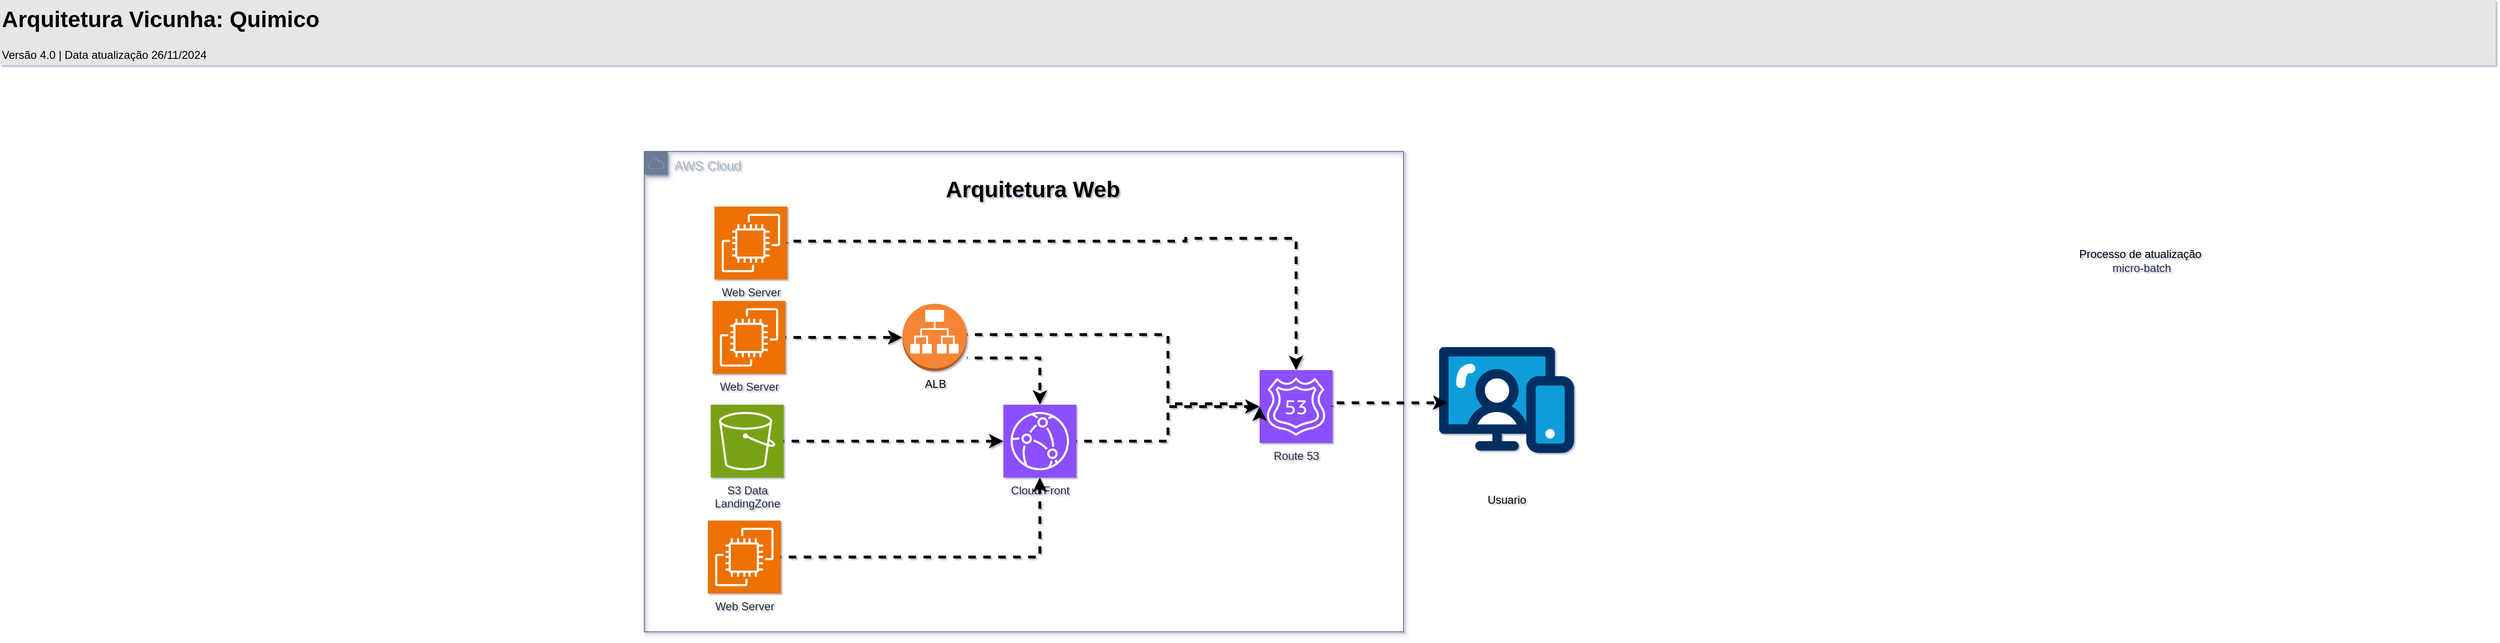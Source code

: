 <mxfile version="26.2.9">
  <diagram id="uIc7WPN1v9Q1WBNqN6XO" name="Desenho Quimico">
    <mxGraphModel dx="2147" dy="756" grid="0" gridSize="10" guides="0" tooltips="1" connect="1" arrows="1" fold="1" page="0" pageScale="1" pageWidth="827" pageHeight="1169" background="none" math="0" shadow="1">
      <root>
        <mxCell id="0" />
        <mxCell id="1" parent="0" />
        <mxCell id="UJQo87XyICyRyoMW6xQr-10" value="&lt;font style=&quot;font-size: 14px;&quot;&gt;AWS Cloud&lt;/font&gt;" style="sketch=0;outlineConnect=0;gradientColor=none;html=1;whiteSpace=wrap;fontSize=12;fontStyle=0;shape=mxgraph.aws4.group;grIcon=mxgraph.aws4.group_aws_cloud;strokeColor=#6C7B96;fillColor=none;verticalAlign=top;align=left;spacingLeft=30;fontColor=#AAB7B8;dashed=0;shadow=1;" parent="1" vertex="1">
          <mxGeometry x="423" y="507" width="812" height="514" as="geometry" />
        </mxCell>
        <mxCell id="FrljeP56To3AKq9kFVUU-446" value="&lt;h1 style=&quot;margin-top: 0px;&quot;&gt;Arquitetura Vicunha: Quimico&lt;/h1&gt;&lt;p&gt;Versão 4.0 | Data atualização 26/11/2024&lt;/p&gt;" style="text;html=1;whiteSpace=wrap;overflow=hidden;rounded=0;fillColor=#E6E6E6;" parent="1" vertex="1">
          <mxGeometry x="-266" y="345" width="2669" height="70" as="geometry" />
        </mxCell>
        <mxCell id="NeRICgQKPe0UtVJyi_cE-41" value="S3 Data&lt;div&gt;LandingZone&lt;/div&gt;" style="sketch=0;points=[[0,0,0],[0.25,0,0],[0.5,0,0],[0.75,0,0],[1,0,0],[0,1,0],[0.25,1,0],[0.5,1,0],[0.75,1,0],[1,1,0],[0,0.25,0],[0,0.5,0],[0,0.75,0],[1,0.25,0],[1,0.5,0],[1,0.75,0]];outlineConnect=0;fontColor=#232F3E;fillColor=#7AA116;strokeColor=#ffffff;dashed=0;verticalLabelPosition=bottom;verticalAlign=top;align=center;html=1;fontSize=12;fontStyle=0;aspect=fixed;shape=mxgraph.aws4.resourceIcon;resIcon=mxgraph.aws4.s3;container=0;" parent="1" vertex="1">
          <mxGeometry x="494" y="778" width="78" height="78" as="geometry" />
        </mxCell>
        <mxCell id="NeRICgQKPe0UtVJyi_cE-75" value="&lt;h1 style=&quot;margin-top: 0px;&quot;&gt;&lt;span style=&quot;background-color: transparent; color: light-dark(rgb(0, 0, 0), rgb(255, 255, 255));&quot;&gt;Arquitetura Web&lt;/span&gt;&lt;span style=&quot;background-color: transparent; color: light-dark(rgb(0, 0, 0), rgb(255, 255, 255)); font-size: 12px; font-weight: normal;&quot;&gt;&amp;nbsp;&amp;nbsp;&lt;/span&gt;&lt;/h1&gt;" style="text;html=1;whiteSpace=wrap;overflow=hidden;rounded=0;align=center;" parent="1" vertex="1">
          <mxGeometry x="687" y="527" width="310" height="44" as="geometry" />
        </mxCell>
        <mxCell id="pH5_PzXkhRDUpv1q4s1h-9" value="Processo de atualização&amp;nbsp;&lt;h1 style=&quot;-webkit-font-smoothing: antialiased; box-sizing: border-box; margin: 0px; font-size: var(--font-size-h1); line-height: var(--line-height-h1); color: rgb(33, 46, 75); font-family: var(--font-family-secondary); font-weight: var(--font-weight-bold); min-height: var(--safari-clamp-fix); text-wrap-mode: wrap;&quot; class=&quot;BlogPost__title&quot;&gt;micro-batch&lt;/h1&gt;" style="text;html=1;align=center;verticalAlign=middle;resizable=0;points=[];autosize=1;strokeColor=none;fillColor=none;" parent="1" vertex="1">
          <mxGeometry x="1948" y="603" width="152" height="41" as="geometry" />
        </mxCell>
        <mxCell id="R2VFLYji6UK1Bn6Bdxjs-1" value="Web Server" style="sketch=0;points=[[0,0,0],[0.25,0,0],[0.5,0,0],[0.75,0,0],[1,0,0],[0,1,0],[0.25,1,0],[0.5,1,0],[0.75,1,0],[1,1,0],[0,0.25,0],[0,0.5,0],[0,0.75,0],[1,0.25,0],[1,0.5,0],[1,0.75,0]];outlineConnect=0;fontColor=#232F3E;fillColor=#ED7100;strokeColor=#ffffff;dashed=0;verticalLabelPosition=bottom;verticalAlign=top;align=center;html=1;fontSize=12;fontStyle=0;aspect=fixed;shape=mxgraph.aws4.resourceIcon;resIcon=mxgraph.aws4.ec2;" vertex="1" parent="1">
          <mxGeometry x="498" y="566" width="78" height="78" as="geometry" />
        </mxCell>
        <mxCell id="R2VFLYji6UK1Bn6Bdxjs-2" value="ALB" style="outlineConnect=0;dashed=0;verticalLabelPosition=bottom;verticalAlign=top;align=center;html=1;shape=mxgraph.aws3.application_load_balancer;fillColor=#F58534;gradientColor=none;" vertex="1" parent="1">
          <mxGeometry x="699" y="670" width="69" height="72" as="geometry" />
        </mxCell>
        <mxCell id="R2VFLYji6UK1Bn6Bdxjs-3" value="Route 53" style="sketch=0;points=[[0,0,0],[0.25,0,0],[0.5,0,0],[0.75,0,0],[1,0,0],[0,1,0],[0.25,1,0],[0.5,1,0],[0.75,1,0],[1,1,0],[0,0.25,0],[0,0.5,0],[0,0.75,0],[1,0.25,0],[1,0.5,0],[1,0.75,0]];outlineConnect=0;fontColor=#232F3E;fillColor=#8C4FFF;strokeColor=#ffffff;dashed=0;verticalLabelPosition=bottom;verticalAlign=top;align=center;html=1;fontSize=12;fontStyle=0;aspect=fixed;shape=mxgraph.aws4.resourceIcon;resIcon=mxgraph.aws4.route_53;" vertex="1" parent="1">
          <mxGeometry x="1081" y="741" width="78" height="78" as="geometry" />
        </mxCell>
        <mxCell id="R2VFLYji6UK1Bn6Bdxjs-4" value="Cloud Front" style="sketch=0;points=[[0,0,0],[0.25,0,0],[0.5,0,0],[0.75,0,0],[1,0,0],[0,1,0],[0.25,1,0],[0.5,1,0],[0.75,1,0],[1,1,0],[0,0.25,0],[0,0.5,0],[0,0.75,0],[1,0.25,0],[1,0.5,0],[1,0.75,0]];outlineConnect=0;fontColor=#232F3E;fillColor=#8C4FFF;strokeColor=#ffffff;dashed=0;verticalLabelPosition=bottom;verticalAlign=top;align=center;html=1;fontSize=12;fontStyle=0;aspect=fixed;shape=mxgraph.aws4.resourceIcon;resIcon=mxgraph.aws4.cloudfront;" vertex="1" parent="1">
          <mxGeometry x="807" y="778" width="78" height="78" as="geometry" />
        </mxCell>
        <mxCell id="R2VFLYji6UK1Bn6Bdxjs-5" style="edgeStyle=orthogonalEdgeStyle;rounded=0;orthogonalLoop=0;jettySize=auto;html=1;fixDash=0;metaEdit=0;ignoreEdge=0;flowAnimation=1;endSize=6;strokeWidth=3;" edge="1" parent="1" source="NeRICgQKPe0UtVJyi_cE-41" target="R2VFLYji6UK1Bn6Bdxjs-4">
          <mxGeometry relative="1" as="geometry">
            <mxPoint x="639" y="928" as="sourcePoint" />
            <mxPoint x="816" y="928" as="targetPoint" />
          </mxGeometry>
        </mxCell>
        <mxCell id="R2VFLYji6UK1Bn6Bdxjs-6" style="edgeStyle=orthogonalEdgeStyle;rounded=0;orthogonalLoop=0;jettySize=auto;html=1;fixDash=0;metaEdit=0;ignoreEdge=0;flowAnimation=1;endSize=6;strokeWidth=3;exitX=1;exitY=0.5;exitDx=0;exitDy=0;exitPerimeter=0;entryX=0;entryY=0.5;entryDx=0;entryDy=0;entryPerimeter=0;" edge="1" parent="1" source="R2VFLYji6UK1Bn6Bdxjs-4" target="R2VFLYji6UK1Bn6Bdxjs-3">
          <mxGeometry relative="1" as="geometry">
            <mxPoint x="1009" y="921" as="sourcePoint" />
            <mxPoint x="1268" y="922" as="targetPoint" />
          </mxGeometry>
        </mxCell>
        <mxCell id="R2VFLYji6UK1Bn6Bdxjs-7" style="edgeStyle=orthogonalEdgeStyle;rounded=0;orthogonalLoop=0;jettySize=auto;html=1;fixDash=0;metaEdit=0;ignoreEdge=0;flowAnimation=1;endSize=6;strokeWidth=3;entryX=0;entryY=0.5;entryDx=0;entryDy=0;entryPerimeter=0;" edge="1" parent="1" source="R2VFLYji6UK1Bn6Bdxjs-2" target="R2VFLYji6UK1Bn6Bdxjs-3">
          <mxGeometry relative="1" as="geometry">
            <mxPoint x="956" y="908" as="sourcePoint" />
            <mxPoint x="1223" y="787" as="targetPoint" />
            <Array as="points">
              <mxPoint x="983" y="703" />
              <mxPoint x="983" y="777" />
              <mxPoint x="1063" y="777" />
              <mxPoint x="1063" y="781" />
            </Array>
          </mxGeometry>
        </mxCell>
        <mxCell id="R2VFLYji6UK1Bn6Bdxjs-8" value="Usuario&lt;div&gt;&lt;br&gt;&lt;/div&gt;" style="verticalLabelPosition=bottom;aspect=fixed;html=1;shape=mxgraph.salesforce.web;" vertex="1" parent="1">
          <mxGeometry x="1273" y="716" width="144.3" height="114" as="geometry" />
        </mxCell>
        <mxCell id="R2VFLYji6UK1Bn6Bdxjs-9" style="edgeStyle=orthogonalEdgeStyle;rounded=0;orthogonalLoop=0;jettySize=auto;html=1;fixDash=0;metaEdit=0;ignoreEdge=0;flowAnimation=1;endSize=6;strokeWidth=3;exitX=1;exitY=0.5;exitDx=0;exitDy=0;exitPerimeter=0;entryX=0.061;entryY=0.527;entryDx=0;entryDy=0;entryPerimeter=0;" edge="1" parent="1" source="R2VFLYji6UK1Bn6Bdxjs-3" target="R2VFLYji6UK1Bn6Bdxjs-8">
          <mxGeometry relative="1" as="geometry">
            <mxPoint x="865" y="713" as="sourcePoint" />
            <mxPoint x="1268" y="776" as="targetPoint" />
            <Array as="points">
              <mxPoint x="1159" y="776" />
              <mxPoint x="1279" y="776" />
            </Array>
          </mxGeometry>
        </mxCell>
        <mxCell id="R2VFLYji6UK1Bn6Bdxjs-10" value="Web Server" style="sketch=0;points=[[0,0,0],[0.25,0,0],[0.5,0,0],[0.75,0,0],[1,0,0],[0,1,0],[0.25,1,0],[0.5,1,0],[0.75,1,0],[1,1,0],[0,0.25,0],[0,0.5,0],[0,0.75,0],[1,0.25,0],[1,0.5,0],[1,0.75,0]];outlineConnect=0;fontColor=#232F3E;fillColor=#ED7100;strokeColor=#ffffff;dashed=0;verticalLabelPosition=bottom;verticalAlign=top;align=center;html=1;fontSize=12;fontStyle=0;aspect=fixed;shape=mxgraph.aws4.resourceIcon;resIcon=mxgraph.aws4.ec2;" vertex="1" parent="1">
          <mxGeometry x="496" y="667" width="78" height="78" as="geometry" />
        </mxCell>
        <mxCell id="R2VFLYji6UK1Bn6Bdxjs-11" style="edgeStyle=orthogonalEdgeStyle;rounded=0;orthogonalLoop=0;jettySize=auto;html=1;fixDash=0;metaEdit=0;ignoreEdge=0;flowAnimation=1;endSize=6;strokeWidth=3;" edge="1" parent="1" source="R2VFLYji6UK1Bn6Bdxjs-10" target="R2VFLYji6UK1Bn6Bdxjs-2">
          <mxGeometry relative="1" as="geometry">
            <mxPoint x="609" y="635" as="sourcePoint" />
            <mxPoint x="831" y="677" as="targetPoint" />
          </mxGeometry>
        </mxCell>
        <mxCell id="R2VFLYji6UK1Bn6Bdxjs-14" value="Web Server" style="sketch=0;points=[[0,0,0],[0.25,0,0],[0.5,0,0],[0.75,0,0],[1,0,0],[0,1,0],[0.25,1,0],[0.5,1,0],[0.75,1,0],[1,1,0],[0,0.25,0],[0,0.5,0],[0,0.75,0],[1,0.25,0],[1,0.5,0],[1,0.75,0]];outlineConnect=0;fontColor=#232F3E;fillColor=#ED7100;strokeColor=#ffffff;dashed=0;verticalLabelPosition=bottom;verticalAlign=top;align=center;html=1;fontSize=12;fontStyle=0;aspect=fixed;shape=mxgraph.aws4.resourceIcon;resIcon=mxgraph.aws4.ec2;" vertex="1" parent="1">
          <mxGeometry x="491" y="902" width="78" height="78" as="geometry" />
        </mxCell>
        <mxCell id="R2VFLYji6UK1Bn6Bdxjs-15" style="edgeStyle=orthogonalEdgeStyle;rounded=0;orthogonalLoop=0;jettySize=auto;html=1;fixDash=0;metaEdit=0;ignoreEdge=0;flowAnimation=1;endSize=6;strokeWidth=3;exitX=1;exitY=0.5;exitDx=0;exitDy=0;exitPerimeter=0;" edge="1" parent="1" source="R2VFLYji6UK1Bn6Bdxjs-1" target="R2VFLYji6UK1Bn6Bdxjs-3">
          <mxGeometry relative="1" as="geometry">
            <mxPoint x="599" y="561" as="sourcePoint" />
            <mxPoint x="1143" y="697" as="targetPoint" />
            <Array as="points">
              <mxPoint x="576" y="603" />
              <mxPoint x="1002" y="603" />
              <mxPoint x="1002" y="600" />
              <mxPoint x="1120" y="600" />
            </Array>
          </mxGeometry>
        </mxCell>
        <mxCell id="R2VFLYji6UK1Bn6Bdxjs-16" style="edgeStyle=orthogonalEdgeStyle;rounded=0;orthogonalLoop=0;jettySize=auto;html=1;fixDash=0;metaEdit=0;ignoreEdge=0;flowAnimation=1;endSize=6;strokeWidth=3;exitX=1;exitY=0.5;exitDx=0;exitDy=0;exitPerimeter=0;" edge="1" parent="1" source="R2VFLYji6UK1Bn6Bdxjs-14" target="R2VFLYji6UK1Bn6Bdxjs-4">
          <mxGeometry relative="1" as="geometry">
            <mxPoint x="591" y="986" as="sourcePoint" />
            <mxPoint x="886" y="986" as="targetPoint" />
          </mxGeometry>
        </mxCell>
        <mxCell id="R2VFLYji6UK1Bn6Bdxjs-17" style="edgeStyle=orthogonalEdgeStyle;rounded=0;orthogonalLoop=0;jettySize=auto;html=1;fixDash=0;metaEdit=0;ignoreEdge=0;flowAnimation=1;endSize=6;strokeWidth=3;entryX=0.5;entryY=0;entryDx=0;entryDy=0;entryPerimeter=0;" edge="1" parent="1" source="R2VFLYji6UK1Bn6Bdxjs-2" target="R2VFLYji6UK1Bn6Bdxjs-4">
          <mxGeometry relative="1" as="geometry">
            <mxPoint x="944" y="795" as="sourcePoint" />
            <mxPoint x="649" y="795" as="targetPoint" />
            <Array as="points">
              <mxPoint x="846" y="728" />
            </Array>
          </mxGeometry>
        </mxCell>
      </root>
    </mxGraphModel>
  </diagram>
</mxfile>
